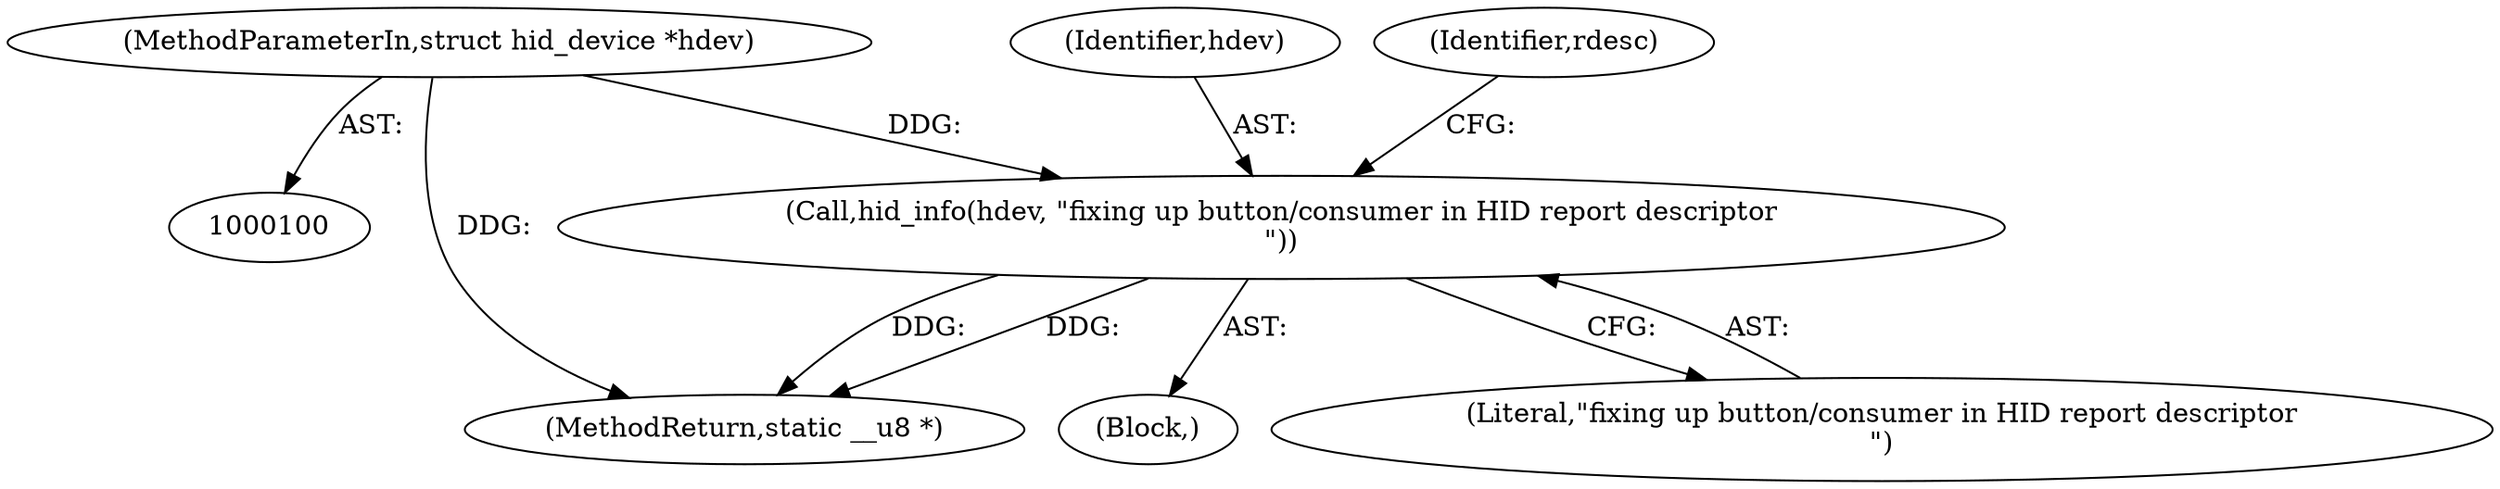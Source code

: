 digraph "0_linux_4ab25786c87eb20857bbb715c3ae34ec8fd6a214_2@pointer" {
"1000123" [label="(Call,hid_info(hdev, \"fixing up button/consumer in HID report descriptor\n\"))"];
"1000101" [label="(MethodParameterIn,struct hid_device *hdev)"];
"1000133" [label="(MethodReturn,static __u8 *)"];
"1000101" [label="(MethodParameterIn,struct hid_device *hdev)"];
"1000122" [label="(Block,)"];
"1000123" [label="(Call,hid_info(hdev, \"fixing up button/consumer in HID report descriptor\n\"))"];
"1000124" [label="(Identifier,hdev)"];
"1000125" [label="(Literal,\"fixing up button/consumer in HID report descriptor\n\")"];
"1000128" [label="(Identifier,rdesc)"];
"1000123" -> "1000122"  [label="AST: "];
"1000123" -> "1000125"  [label="CFG: "];
"1000124" -> "1000123"  [label="AST: "];
"1000125" -> "1000123"  [label="AST: "];
"1000128" -> "1000123"  [label="CFG: "];
"1000123" -> "1000133"  [label="DDG: "];
"1000123" -> "1000133"  [label="DDG: "];
"1000101" -> "1000123"  [label="DDG: "];
"1000101" -> "1000100"  [label="AST: "];
"1000101" -> "1000133"  [label="DDG: "];
}
